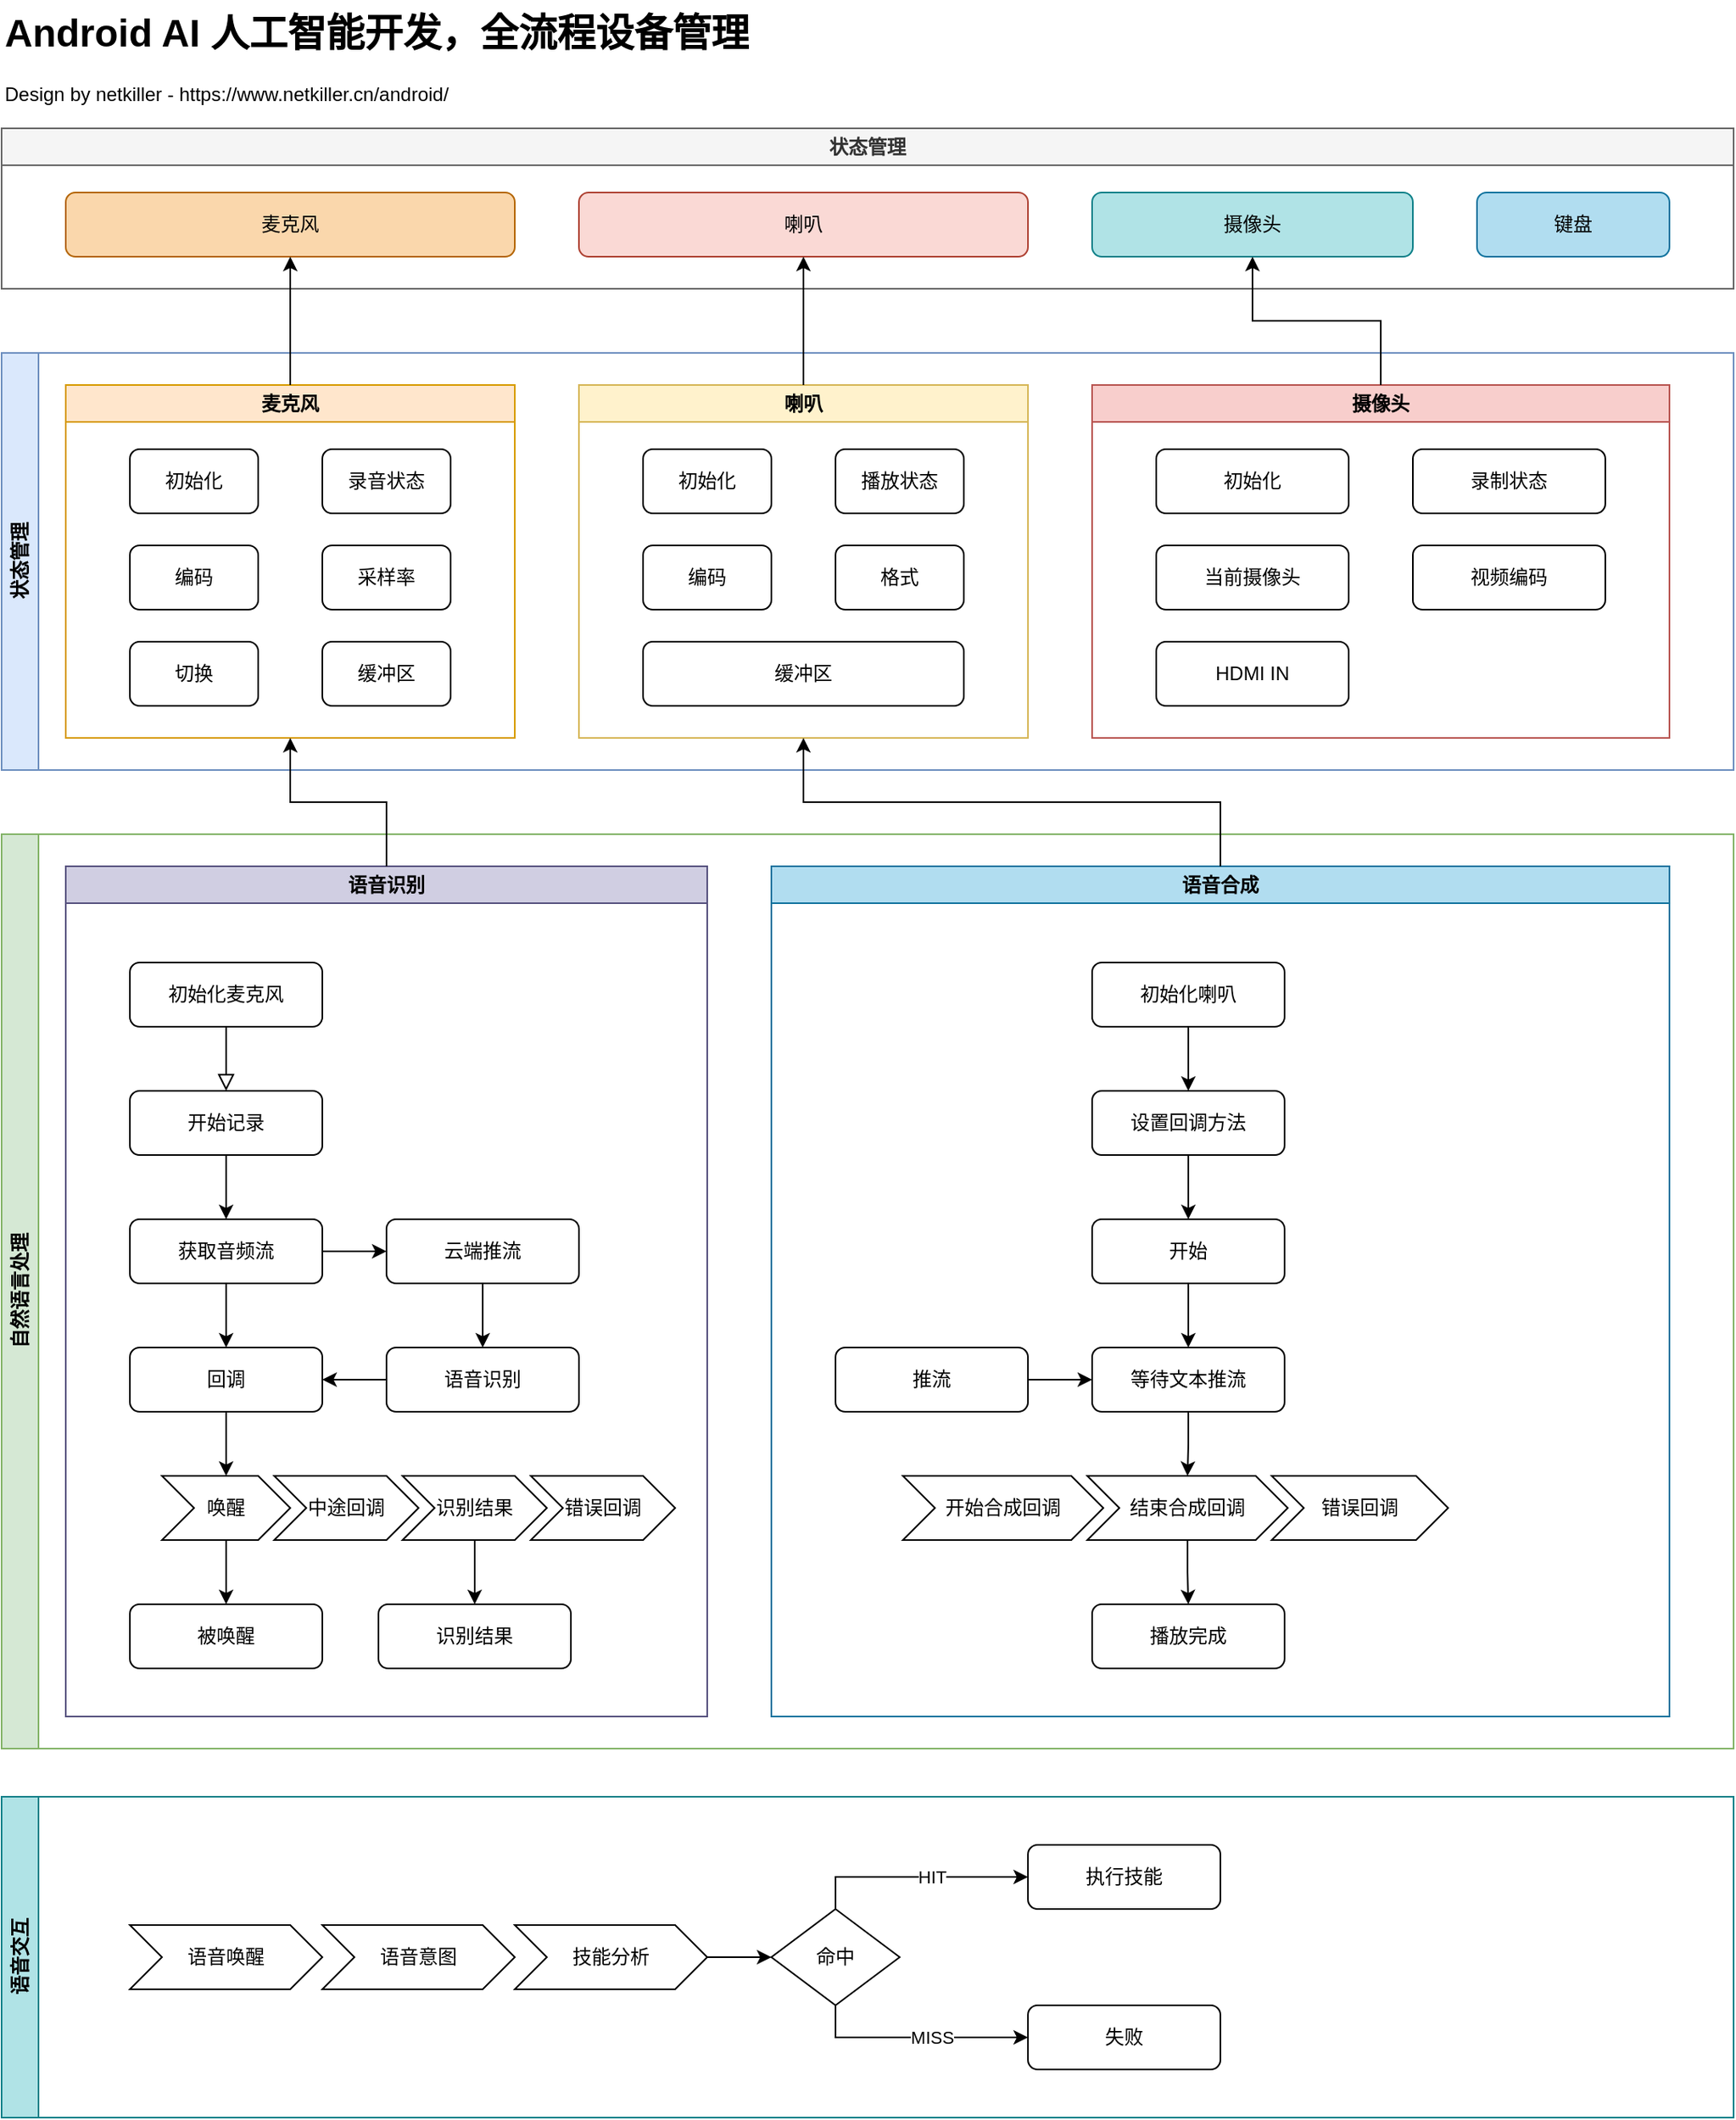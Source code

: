 <mxfile version="26.2.15" pages="3">
  <diagram id="C5RBs43oDa-KdzZeNtuy" name="设备管理">
    <mxGraphModel dx="1306" dy="873" grid="1" gridSize="10" guides="1" tooltips="1" connect="1" arrows="1" fold="1" page="1" pageScale="1" pageWidth="827" pageHeight="1169" math="0" shadow="0">
      <root>
        <mxCell id="WIyWlLk6GJQsqaUBKTNV-0" />
        <mxCell id="WIyWlLk6GJQsqaUBKTNV-1" parent="WIyWlLk6GJQsqaUBKTNV-0" />
        <mxCell id="PaXxXBXV6vepnugb2h2L-4" value="自然语言处理" style="swimlane;horizontal=0;whiteSpace=wrap;html=1;fillColor=#d5e8d4;strokeColor=#82b366;" parent="WIyWlLk6GJQsqaUBKTNV-1" vertex="1">
          <mxGeometry x="40" y="560" width="1080" height="570" as="geometry" />
        </mxCell>
        <mxCell id="PaXxXBXV6vepnugb2h2L-1" value="语音识别" style="swimlane;whiteSpace=wrap;html=1;fillColor=#d0cee2;strokeColor=#56517e;" parent="PaXxXBXV6vepnugb2h2L-4" vertex="1">
          <mxGeometry x="40" y="20" width="400" height="530" as="geometry" />
        </mxCell>
        <mxCell id="WIyWlLk6GJQsqaUBKTNV-3" value="初始化麦克风" style="rounded=1;whiteSpace=wrap;html=1;fontSize=12;glass=0;strokeWidth=1;shadow=0;" parent="PaXxXBXV6vepnugb2h2L-1" vertex="1">
          <mxGeometry x="40" y="60" width="120" height="40" as="geometry" />
        </mxCell>
        <mxCell id="wEJjmFlKhk_rzafWWBey-30" style="edgeStyle=orthogonalEdgeStyle;rounded=0;orthogonalLoop=1;jettySize=auto;html=1;" parent="PaXxXBXV6vepnugb2h2L-1" source="wEJjmFlKhk_rzafWWBey-28" target="wEJjmFlKhk_rzafWWBey-29" edge="1">
          <mxGeometry relative="1" as="geometry" />
        </mxCell>
        <mxCell id="wEJjmFlKhk_rzafWWBey-28" value="开始记录" style="rounded=1;whiteSpace=wrap;html=1;fontSize=12;glass=0;strokeWidth=1;shadow=0;" parent="PaXxXBXV6vepnugb2h2L-1" vertex="1">
          <mxGeometry x="40" y="140" width="120" height="40" as="geometry" />
        </mxCell>
        <mxCell id="WIyWlLk6GJQsqaUBKTNV-2" value="" style="rounded=0;html=1;jettySize=auto;orthogonalLoop=1;fontSize=11;endArrow=block;endFill=0;endSize=8;strokeWidth=1;shadow=0;labelBackgroundColor=none;edgeStyle=orthogonalEdgeStyle;" parent="PaXxXBXV6vepnugb2h2L-1" source="WIyWlLk6GJQsqaUBKTNV-3" target="wEJjmFlKhk_rzafWWBey-28" edge="1">
          <mxGeometry relative="1" as="geometry">
            <mxPoint x="90" y="180" as="targetPoint" />
          </mxGeometry>
        </mxCell>
        <mxCell id="wEJjmFlKhk_rzafWWBey-32" value="" style="edgeStyle=orthogonalEdgeStyle;rounded=0;orthogonalLoop=1;jettySize=auto;html=1;" parent="PaXxXBXV6vepnugb2h2L-1" source="wEJjmFlKhk_rzafWWBey-29" target="wEJjmFlKhk_rzafWWBey-31" edge="1">
          <mxGeometry relative="1" as="geometry" />
        </mxCell>
        <mxCell id="wEJjmFlKhk_rzafWWBey-36" style="edgeStyle=orthogonalEdgeStyle;rounded=0;orthogonalLoop=1;jettySize=auto;html=1;entryX=0.5;entryY=0;entryDx=0;entryDy=0;" parent="PaXxXBXV6vepnugb2h2L-1" source="wEJjmFlKhk_rzafWWBey-29" target="WIyWlLk6GJQsqaUBKTNV-7" edge="1">
          <mxGeometry relative="1" as="geometry" />
        </mxCell>
        <mxCell id="wEJjmFlKhk_rzafWWBey-29" value="获取音频流" style="rounded=1;whiteSpace=wrap;html=1;fontSize=12;glass=0;strokeWidth=1;shadow=0;" parent="PaXxXBXV6vepnugb2h2L-1" vertex="1">
          <mxGeometry x="40" y="220" width="120" height="40" as="geometry" />
        </mxCell>
        <mxCell id="wEJjmFlKhk_rzafWWBey-34" style="edgeStyle=orthogonalEdgeStyle;rounded=0;orthogonalLoop=1;jettySize=auto;html=1;" parent="PaXxXBXV6vepnugb2h2L-1" source="wEJjmFlKhk_rzafWWBey-31" target="wEJjmFlKhk_rzafWWBey-33" edge="1">
          <mxGeometry relative="1" as="geometry" />
        </mxCell>
        <mxCell id="wEJjmFlKhk_rzafWWBey-31" value="云端推流" style="rounded=1;whiteSpace=wrap;html=1;fontSize=12;glass=0;strokeWidth=1;shadow=0;" parent="PaXxXBXV6vepnugb2h2L-1" vertex="1">
          <mxGeometry x="200" y="220" width="120" height="40" as="geometry" />
        </mxCell>
        <mxCell id="wEJjmFlKhk_rzafWWBey-35" value="" style="edgeStyle=orthogonalEdgeStyle;rounded=0;orthogonalLoop=1;jettySize=auto;html=1;" parent="PaXxXBXV6vepnugb2h2L-1" source="wEJjmFlKhk_rzafWWBey-33" target="WIyWlLk6GJQsqaUBKTNV-7" edge="1">
          <mxGeometry relative="1" as="geometry" />
        </mxCell>
        <mxCell id="wEJjmFlKhk_rzafWWBey-33" value="语音识别" style="rounded=1;whiteSpace=wrap;html=1;fontSize=12;glass=0;strokeWidth=1;shadow=0;" parent="PaXxXBXV6vepnugb2h2L-1" vertex="1">
          <mxGeometry x="200" y="300" width="120" height="40" as="geometry" />
        </mxCell>
        <mxCell id="wEJjmFlKhk_rzafWWBey-41" style="edgeStyle=orthogonalEdgeStyle;rounded=0;orthogonalLoop=1;jettySize=auto;html=1;entryX=0.5;entryY=0;entryDx=0;entryDy=0;" parent="PaXxXBXV6vepnugb2h2L-1" source="WIyWlLk6GJQsqaUBKTNV-7" target="wEJjmFlKhk_rzafWWBey-37" edge="1">
          <mxGeometry relative="1" as="geometry" />
        </mxCell>
        <mxCell id="WIyWlLk6GJQsqaUBKTNV-7" value="回调" style="rounded=1;whiteSpace=wrap;html=1;fontSize=12;glass=0;strokeWidth=1;shadow=0;" parent="PaXxXBXV6vepnugb2h2L-1" vertex="1">
          <mxGeometry x="40" y="300" width="120" height="40" as="geometry" />
        </mxCell>
        <mxCell id="wEJjmFlKhk_rzafWWBey-42" value="" style="group" parent="PaXxXBXV6vepnugb2h2L-1" vertex="1" connectable="0">
          <mxGeometry x="60" y="380" width="320" height="40" as="geometry" />
        </mxCell>
        <mxCell id="wEJjmFlKhk_rzafWWBey-37" value="唤醒" style="shape=step;perimeter=stepPerimeter;whiteSpace=wrap;html=1;fixedSize=1;" parent="wEJjmFlKhk_rzafWWBey-42" vertex="1">
          <mxGeometry width="80" height="40" as="geometry" />
        </mxCell>
        <mxCell id="wEJjmFlKhk_rzafWWBey-38" value="中途回调" style="shape=step;perimeter=stepPerimeter;whiteSpace=wrap;html=1;fixedSize=1;" parent="wEJjmFlKhk_rzafWWBey-42" vertex="1">
          <mxGeometry x="70" width="90" height="40" as="geometry" />
        </mxCell>
        <mxCell id="wEJjmFlKhk_rzafWWBey-39" value="识别结果" style="shape=step;perimeter=stepPerimeter;whiteSpace=wrap;html=1;fixedSize=1;" parent="wEJjmFlKhk_rzafWWBey-42" vertex="1">
          <mxGeometry x="150" width="90" height="40" as="geometry" />
        </mxCell>
        <mxCell id="wEJjmFlKhk_rzafWWBey-40" value="错误回调" style="shape=step;perimeter=stepPerimeter;whiteSpace=wrap;html=1;fixedSize=1;" parent="wEJjmFlKhk_rzafWWBey-42" vertex="1">
          <mxGeometry x="230" width="90" height="40" as="geometry" />
        </mxCell>
        <mxCell id="wEJjmFlKhk_rzafWWBey-43" value="识别结果" style="rounded=1;whiteSpace=wrap;html=1;" parent="PaXxXBXV6vepnugb2h2L-1" vertex="1">
          <mxGeometry x="195" y="460" width="120" height="40" as="geometry" />
        </mxCell>
        <mxCell id="wEJjmFlKhk_rzafWWBey-44" value="" style="edgeStyle=orthogonalEdgeStyle;rounded=0;orthogonalLoop=1;jettySize=auto;html=1;" parent="PaXxXBXV6vepnugb2h2L-1" source="wEJjmFlKhk_rzafWWBey-39" target="wEJjmFlKhk_rzafWWBey-43" edge="1">
          <mxGeometry relative="1" as="geometry" />
        </mxCell>
        <mxCell id="wEJjmFlKhk_rzafWWBey-45" value="被唤醒" style="rounded=1;whiteSpace=wrap;html=1;" parent="PaXxXBXV6vepnugb2h2L-1" vertex="1">
          <mxGeometry x="40" y="460" width="120" height="40" as="geometry" />
        </mxCell>
        <mxCell id="wEJjmFlKhk_rzafWWBey-46" style="edgeStyle=orthogonalEdgeStyle;rounded=0;orthogonalLoop=1;jettySize=auto;html=1;" parent="PaXxXBXV6vepnugb2h2L-1" source="wEJjmFlKhk_rzafWWBey-37" target="wEJjmFlKhk_rzafWWBey-45" edge="1">
          <mxGeometry relative="1" as="geometry" />
        </mxCell>
        <mxCell id="PaXxXBXV6vepnugb2h2L-2" value="语音合成" style="swimlane;whiteSpace=wrap;html=1;fillColor=#b1ddf0;strokeColor=#10739e;" parent="PaXxXBXV6vepnugb2h2L-4" vertex="1">
          <mxGeometry x="480" y="20" width="560" height="530" as="geometry" />
        </mxCell>
        <mxCell id="wEJjmFlKhk_rzafWWBey-62" style="edgeStyle=orthogonalEdgeStyle;rounded=0;orthogonalLoop=1;jettySize=auto;html=1;" parent="PaXxXBXV6vepnugb2h2L-2" source="wEJjmFlKhk_rzafWWBey-47" target="wEJjmFlKhk_rzafWWBey-48" edge="1">
          <mxGeometry relative="1" as="geometry" />
        </mxCell>
        <mxCell id="wEJjmFlKhk_rzafWWBey-47" value="初始化喇叭" style="rounded=1;whiteSpace=wrap;html=1;" parent="PaXxXBXV6vepnugb2h2L-2" vertex="1">
          <mxGeometry x="200" y="60" width="120" height="40" as="geometry" />
        </mxCell>
        <mxCell id="wEJjmFlKhk_rzafWWBey-61" style="edgeStyle=orthogonalEdgeStyle;rounded=0;orthogonalLoop=1;jettySize=auto;html=1;entryX=0;entryY=0.5;entryDx=0;entryDy=0;" parent="PaXxXBXV6vepnugb2h2L-2" source="wEJjmFlKhk_rzafWWBey-52" target="wEJjmFlKhk_rzafWWBey-50" edge="1">
          <mxGeometry relative="1" as="geometry" />
        </mxCell>
        <mxCell id="wEJjmFlKhk_rzafWWBey-52" value="推流" style="rounded=1;whiteSpace=wrap;html=1;" parent="PaXxXBXV6vepnugb2h2L-2" vertex="1">
          <mxGeometry x="40" y="300" width="120" height="40" as="geometry" />
        </mxCell>
        <mxCell id="wEJjmFlKhk_rzafWWBey-63" style="edgeStyle=orthogonalEdgeStyle;rounded=0;orthogonalLoop=1;jettySize=auto;html=1;" parent="PaXxXBXV6vepnugb2h2L-2" source="wEJjmFlKhk_rzafWWBey-48" target="wEJjmFlKhk_rzafWWBey-51" edge="1">
          <mxGeometry relative="1" as="geometry" />
        </mxCell>
        <mxCell id="wEJjmFlKhk_rzafWWBey-48" value="设置回调方法" style="rounded=1;whiteSpace=wrap;html=1;" parent="PaXxXBXV6vepnugb2h2L-2" vertex="1">
          <mxGeometry x="200" y="140" width="120" height="40" as="geometry" />
        </mxCell>
        <mxCell id="wEJjmFlKhk_rzafWWBey-64" style="edgeStyle=orthogonalEdgeStyle;rounded=0;orthogonalLoop=1;jettySize=auto;html=1;" parent="PaXxXBXV6vepnugb2h2L-2" source="wEJjmFlKhk_rzafWWBey-51" target="wEJjmFlKhk_rzafWWBey-50" edge="1">
          <mxGeometry relative="1" as="geometry" />
        </mxCell>
        <mxCell id="wEJjmFlKhk_rzafWWBey-51" value="开始" style="rounded=1;whiteSpace=wrap;html=1;" parent="PaXxXBXV6vepnugb2h2L-2" vertex="1">
          <mxGeometry x="200" y="220" width="120" height="40" as="geometry" />
        </mxCell>
        <mxCell id="wEJjmFlKhk_rzafWWBey-65" style="edgeStyle=orthogonalEdgeStyle;rounded=0;orthogonalLoop=1;jettySize=auto;html=1;" parent="PaXxXBXV6vepnugb2h2L-2" source="wEJjmFlKhk_rzafWWBey-50" target="wEJjmFlKhk_rzafWWBey-56" edge="1">
          <mxGeometry relative="1" as="geometry" />
        </mxCell>
        <mxCell id="wEJjmFlKhk_rzafWWBey-50" value="等待文本推流" style="rounded=1;whiteSpace=wrap;html=1;" parent="PaXxXBXV6vepnugb2h2L-2" vertex="1">
          <mxGeometry x="200" y="300" width="120" height="40" as="geometry" />
        </mxCell>
        <mxCell id="wEJjmFlKhk_rzafWWBey-49" value="播放完成" style="rounded=1;whiteSpace=wrap;html=1;" parent="PaXxXBXV6vepnugb2h2L-2" vertex="1">
          <mxGeometry x="200" y="460" width="120" height="40" as="geometry" />
        </mxCell>
        <mxCell id="wEJjmFlKhk_rzafWWBey-66" style="edgeStyle=orthogonalEdgeStyle;rounded=0;orthogonalLoop=1;jettySize=auto;html=1;" parent="PaXxXBXV6vepnugb2h2L-2" source="wEJjmFlKhk_rzafWWBey-56" target="wEJjmFlKhk_rzafWWBey-49" edge="1">
          <mxGeometry relative="1" as="geometry" />
        </mxCell>
        <mxCell id="wEJjmFlKhk_rzafWWBey-67" value="" style="group" parent="PaXxXBXV6vepnugb2h2L-2" vertex="1" connectable="0">
          <mxGeometry x="82" y="380" width="340" height="40" as="geometry" />
        </mxCell>
        <mxCell id="wEJjmFlKhk_rzafWWBey-55" value="开始合成回调" style="shape=step;perimeter=stepPerimeter;whiteSpace=wrap;html=1;fixedSize=1;" parent="wEJjmFlKhk_rzafWWBey-67" vertex="1">
          <mxGeometry width="125" height="40" as="geometry" />
        </mxCell>
        <mxCell id="wEJjmFlKhk_rzafWWBey-56" value="结束合成回调" style="shape=step;perimeter=stepPerimeter;whiteSpace=wrap;html=1;fixedSize=1;" parent="wEJjmFlKhk_rzafWWBey-67" vertex="1">
          <mxGeometry x="115" width="125" height="40" as="geometry" />
        </mxCell>
        <mxCell id="wEJjmFlKhk_rzafWWBey-57" value="错误回调" style="shape=step;perimeter=stepPerimeter;whiteSpace=wrap;html=1;fixedSize=1;" parent="wEJjmFlKhk_rzafWWBey-67" vertex="1">
          <mxGeometry x="230" width="110" height="40" as="geometry" />
        </mxCell>
        <mxCell id="PaXxXBXV6vepnugb2h2L-3" value="状态管理" style="swimlane;whiteSpace=wrap;html=1;fillColor=#f5f5f5;fontColor=#333333;strokeColor=#666666;fillStyle=auto;" parent="WIyWlLk6GJQsqaUBKTNV-1" vertex="1">
          <mxGeometry x="40" y="120" width="1080" height="100" as="geometry" />
        </mxCell>
        <mxCell id="2eOtv4qnFLeK9Mq3x5hG-0" value="麦克风" style="rounded=1;whiteSpace=wrap;html=1;fillColor=#fad7ac;strokeColor=#b46504;" parent="PaXxXBXV6vepnugb2h2L-3" vertex="1">
          <mxGeometry x="40" y="40" width="280" height="40" as="geometry" />
        </mxCell>
        <mxCell id="2eOtv4qnFLeK9Mq3x5hG-1" value="喇叭" style="rounded=1;whiteSpace=wrap;html=1;fillColor=#fad9d5;strokeColor=#ae4132;" parent="PaXxXBXV6vepnugb2h2L-3" vertex="1">
          <mxGeometry x="360" y="40" width="280" height="40" as="geometry" />
        </mxCell>
        <mxCell id="wEJjmFlKhk_rzafWWBey-0" value="摄像头" style="rounded=1;whiteSpace=wrap;html=1;fillColor=#b0e3e6;strokeColor=#0e8088;" parent="PaXxXBXV6vepnugb2h2L-3" vertex="1">
          <mxGeometry x="680" y="40" width="200" height="40" as="geometry" />
        </mxCell>
        <mxCell id="wEJjmFlKhk_rzafWWBey-1" value="键盘" style="rounded=1;whiteSpace=wrap;html=1;fillColor=#b1ddf0;strokeColor=#10739e;" parent="PaXxXBXV6vepnugb2h2L-3" vertex="1">
          <mxGeometry x="920" y="40" width="120" height="40" as="geometry" />
        </mxCell>
        <mxCell id="wEJjmFlKhk_rzafWWBey-2" value="状态管理" style="swimlane;horizontal=0;whiteSpace=wrap;html=1;fillColor=#dae8fc;strokeColor=#6c8ebf;" parent="WIyWlLk6GJQsqaUBKTNV-1" vertex="1">
          <mxGeometry x="40" y="260" width="1080" height="260" as="geometry" />
        </mxCell>
        <mxCell id="PaXxXBXV6vepnugb2h2L-0" value="麦克风" style="swimlane;whiteSpace=wrap;html=1;fillColor=#ffe6cc;strokeColor=#d79b00;" parent="wEJjmFlKhk_rzafWWBey-2" vertex="1">
          <mxGeometry x="40" y="20" width="280" height="220" as="geometry" />
        </mxCell>
        <mxCell id="wEJjmFlKhk_rzafWWBey-3" value="初始化" style="rounded=1;whiteSpace=wrap;html=1;" parent="PaXxXBXV6vepnugb2h2L-0" vertex="1">
          <mxGeometry x="40" y="40" width="80" height="40" as="geometry" />
        </mxCell>
        <mxCell id="wEJjmFlKhk_rzafWWBey-4" value="录音状态" style="rounded=1;whiteSpace=wrap;html=1;" parent="PaXxXBXV6vepnugb2h2L-0" vertex="1">
          <mxGeometry x="160" y="40" width="80" height="40" as="geometry" />
        </mxCell>
        <mxCell id="wEJjmFlKhk_rzafWWBey-15" value="编码" style="rounded=1;whiteSpace=wrap;html=1;" parent="PaXxXBXV6vepnugb2h2L-0" vertex="1">
          <mxGeometry x="40" y="100" width="80" height="40" as="geometry" />
        </mxCell>
        <mxCell id="wEJjmFlKhk_rzafWWBey-16" value="采样率" style="rounded=1;whiteSpace=wrap;html=1;" parent="PaXxXBXV6vepnugb2h2L-0" vertex="1">
          <mxGeometry x="160" y="100" width="80" height="40" as="geometry" />
        </mxCell>
        <mxCell id="wEJjmFlKhk_rzafWWBey-17" value="切换" style="rounded=1;whiteSpace=wrap;html=1;" parent="PaXxXBXV6vepnugb2h2L-0" vertex="1">
          <mxGeometry x="40" y="160" width="80" height="40" as="geometry" />
        </mxCell>
        <mxCell id="wEJjmFlKhk_rzafWWBey-18" value="缓冲区" style="rounded=1;whiteSpace=wrap;html=1;" parent="PaXxXBXV6vepnugb2h2L-0" vertex="1">
          <mxGeometry x="160" y="160" width="80" height="40" as="geometry" />
        </mxCell>
        <mxCell id="wEJjmFlKhk_rzafWWBey-6" value="喇叭" style="swimlane;whiteSpace=wrap;html=1;fillColor=#fff2cc;strokeColor=#d6b656;" parent="wEJjmFlKhk_rzafWWBey-2" vertex="1">
          <mxGeometry x="360" y="20" width="280" height="220" as="geometry" />
        </mxCell>
        <mxCell id="wEJjmFlKhk_rzafWWBey-7" value="初始化" style="rounded=1;whiteSpace=wrap;html=1;" parent="wEJjmFlKhk_rzafWWBey-6" vertex="1">
          <mxGeometry x="40" y="40" width="80" height="40" as="geometry" />
        </mxCell>
        <mxCell id="wEJjmFlKhk_rzafWWBey-8" value="播放状态" style="rounded=1;whiteSpace=wrap;html=1;" parent="wEJjmFlKhk_rzafWWBey-6" vertex="1">
          <mxGeometry x="160" y="40" width="80" height="40" as="geometry" />
        </mxCell>
        <mxCell id="wEJjmFlKhk_rzafWWBey-19" value="编码" style="rounded=1;whiteSpace=wrap;html=1;" parent="wEJjmFlKhk_rzafWWBey-6" vertex="1">
          <mxGeometry x="40" y="100" width="80" height="40" as="geometry" />
        </mxCell>
        <mxCell id="wEJjmFlKhk_rzafWWBey-20" value="格式" style="rounded=1;whiteSpace=wrap;html=1;" parent="wEJjmFlKhk_rzafWWBey-6" vertex="1">
          <mxGeometry x="160" y="100" width="80" height="40" as="geometry" />
        </mxCell>
        <mxCell id="wEJjmFlKhk_rzafWWBey-21" value="缓冲区" style="rounded=1;whiteSpace=wrap;html=1;" parent="wEJjmFlKhk_rzafWWBey-6" vertex="1">
          <mxGeometry x="40" y="160" width="200" height="40" as="geometry" />
        </mxCell>
        <mxCell id="wEJjmFlKhk_rzafWWBey-9" value="摄像头" style="swimlane;whiteSpace=wrap;html=1;fillColor=#f8cecc;strokeColor=#b85450;" parent="wEJjmFlKhk_rzafWWBey-2" vertex="1">
          <mxGeometry x="680" y="20" width="360" height="220" as="geometry" />
        </mxCell>
        <mxCell id="wEJjmFlKhk_rzafWWBey-10" value="初始化" style="rounded=1;whiteSpace=wrap;html=1;" parent="wEJjmFlKhk_rzafWWBey-9" vertex="1">
          <mxGeometry x="40" y="40" width="120" height="40" as="geometry" />
        </mxCell>
        <mxCell id="wEJjmFlKhk_rzafWWBey-11" value="当前摄像头" style="rounded=1;whiteSpace=wrap;html=1;" parent="wEJjmFlKhk_rzafWWBey-9" vertex="1">
          <mxGeometry x="40" y="100" width="120" height="40" as="geometry" />
        </mxCell>
        <mxCell id="wEJjmFlKhk_rzafWWBey-12" value="录制状态" style="rounded=1;whiteSpace=wrap;html=1;" parent="wEJjmFlKhk_rzafWWBey-9" vertex="1">
          <mxGeometry x="200" y="40" width="120" height="40" as="geometry" />
        </mxCell>
        <mxCell id="wEJjmFlKhk_rzafWWBey-13" value="视频编码" style="rounded=1;whiteSpace=wrap;html=1;" parent="wEJjmFlKhk_rzafWWBey-9" vertex="1">
          <mxGeometry x="200" y="100" width="120" height="40" as="geometry" />
        </mxCell>
        <mxCell id="WIyWlLk6GJQsqaUBKTNV-11" value="HDMI IN" style="rounded=1;whiteSpace=wrap;html=1;fontSize=12;glass=0;strokeWidth=1;shadow=0;" parent="wEJjmFlKhk_rzafWWBey-9" vertex="1">
          <mxGeometry x="40" y="160" width="120" height="40" as="geometry" />
        </mxCell>
        <mxCell id="wEJjmFlKhk_rzafWWBey-22" value="&lt;h1 style=&quot;margin-top: 0px;&quot;&gt;Android AI 人工智能开发，全流程设备管理&lt;/h1&gt;&lt;p&gt;Design by netkiller - https://www.netkiller.cn/android/&lt;/p&gt;" style="text;html=1;whiteSpace=wrap;overflow=hidden;rounded=0;" parent="WIyWlLk6GJQsqaUBKTNV-1" vertex="1">
          <mxGeometry x="40" y="40" width="1080" height="80" as="geometry" />
        </mxCell>
        <mxCell id="wEJjmFlKhk_rzafWWBey-23" style="edgeStyle=orthogonalEdgeStyle;rounded=0;orthogonalLoop=1;jettySize=auto;html=1;" parent="WIyWlLk6GJQsqaUBKTNV-1" source="PaXxXBXV6vepnugb2h2L-0" target="2eOtv4qnFLeK9Mq3x5hG-0" edge="1">
          <mxGeometry relative="1" as="geometry" />
        </mxCell>
        <mxCell id="wEJjmFlKhk_rzafWWBey-24" style="edgeStyle=orthogonalEdgeStyle;rounded=0;orthogonalLoop=1;jettySize=auto;html=1;" parent="WIyWlLk6GJQsqaUBKTNV-1" source="wEJjmFlKhk_rzafWWBey-6" target="2eOtv4qnFLeK9Mq3x5hG-1" edge="1">
          <mxGeometry relative="1" as="geometry" />
        </mxCell>
        <mxCell id="wEJjmFlKhk_rzafWWBey-25" style="edgeStyle=orthogonalEdgeStyle;rounded=0;orthogonalLoop=1;jettySize=auto;html=1;" parent="WIyWlLk6GJQsqaUBKTNV-1" source="wEJjmFlKhk_rzafWWBey-9" target="wEJjmFlKhk_rzafWWBey-0" edge="1">
          <mxGeometry relative="1" as="geometry" />
        </mxCell>
        <mxCell id="wEJjmFlKhk_rzafWWBey-26" style="edgeStyle=orthogonalEdgeStyle;rounded=0;orthogonalLoop=1;jettySize=auto;html=1;" parent="WIyWlLk6GJQsqaUBKTNV-1" source="PaXxXBXV6vepnugb2h2L-1" target="PaXxXBXV6vepnugb2h2L-0" edge="1">
          <mxGeometry relative="1" as="geometry" />
        </mxCell>
        <mxCell id="wEJjmFlKhk_rzafWWBey-27" style="edgeStyle=orthogonalEdgeStyle;rounded=0;orthogonalLoop=1;jettySize=auto;html=1;" parent="WIyWlLk6GJQsqaUBKTNV-1" source="PaXxXBXV6vepnugb2h2L-2" target="wEJjmFlKhk_rzafWWBey-6" edge="1">
          <mxGeometry relative="1" as="geometry" />
        </mxCell>
        <mxCell id="wEJjmFlKhk_rzafWWBey-68" value="语音交互" style="swimlane;horizontal=0;whiteSpace=wrap;html=1;fillColor=#b0e3e6;strokeColor=#0e8088;" parent="WIyWlLk6GJQsqaUBKTNV-1" vertex="1">
          <mxGeometry x="40" y="1160" width="1080" height="200" as="geometry" />
        </mxCell>
        <mxCell id="wEJjmFlKhk_rzafWWBey-69" value="语音唤醒" style="shape=step;perimeter=stepPerimeter;whiteSpace=wrap;html=1;fixedSize=1;" parent="wEJjmFlKhk_rzafWWBey-68" vertex="1">
          <mxGeometry x="80" y="80" width="120" height="40" as="geometry" />
        </mxCell>
        <mxCell id="wEJjmFlKhk_rzafWWBey-70" value="语音意图" style="shape=step;perimeter=stepPerimeter;whiteSpace=wrap;html=1;fixedSize=1;" parent="wEJjmFlKhk_rzafWWBey-68" vertex="1">
          <mxGeometry x="200" y="80" width="120" height="40" as="geometry" />
        </mxCell>
        <mxCell id="wEJjmFlKhk_rzafWWBey-73" style="edgeStyle=orthogonalEdgeStyle;rounded=0;orthogonalLoop=1;jettySize=auto;html=1;" parent="wEJjmFlKhk_rzafWWBey-68" source="wEJjmFlKhk_rzafWWBey-71" target="wEJjmFlKhk_rzafWWBey-72" edge="1">
          <mxGeometry relative="1" as="geometry" />
        </mxCell>
        <mxCell id="wEJjmFlKhk_rzafWWBey-71" value="技能分析" style="shape=step;perimeter=stepPerimeter;whiteSpace=wrap;html=1;fixedSize=1;" parent="wEJjmFlKhk_rzafWWBey-68" vertex="1">
          <mxGeometry x="320" y="80" width="120" height="40" as="geometry" />
        </mxCell>
        <mxCell id="wEJjmFlKhk_rzafWWBey-75" value="" style="edgeStyle=orthogonalEdgeStyle;rounded=0;orthogonalLoop=1;jettySize=auto;html=1;entryX=0;entryY=0.5;entryDx=0;entryDy=0;exitX=0.5;exitY=0;exitDx=0;exitDy=0;" parent="wEJjmFlKhk_rzafWWBey-68" source="wEJjmFlKhk_rzafWWBey-72" target="wEJjmFlKhk_rzafWWBey-74" edge="1">
          <mxGeometry relative="1" as="geometry" />
        </mxCell>
        <mxCell id="wEJjmFlKhk_rzafWWBey-78" value="HIT" style="edgeLabel;html=1;align=center;verticalAlign=middle;resizable=0;points=[];" parent="wEJjmFlKhk_rzafWWBey-75" vertex="1" connectable="0">
          <mxGeometry x="0.086" y="4" relative="1" as="geometry">
            <mxPoint x="4" y="4" as="offset" />
          </mxGeometry>
        </mxCell>
        <mxCell id="wEJjmFlKhk_rzafWWBey-77" value="MISS" style="edgeStyle=orthogonalEdgeStyle;rounded=0;orthogonalLoop=1;jettySize=auto;html=1;entryX=0;entryY=0.5;entryDx=0;entryDy=0;exitX=0.5;exitY=1;exitDx=0;exitDy=0;" parent="wEJjmFlKhk_rzafWWBey-68" source="wEJjmFlKhk_rzafWWBey-72" target="wEJjmFlKhk_rzafWWBey-76" edge="1">
          <mxGeometry x="0.143" relative="1" as="geometry">
            <mxPoint as="offset" />
          </mxGeometry>
        </mxCell>
        <mxCell id="wEJjmFlKhk_rzafWWBey-72" value="命中" style="rhombus;whiteSpace=wrap;html=1;" parent="wEJjmFlKhk_rzafWWBey-68" vertex="1">
          <mxGeometry x="480" y="70" width="80" height="60" as="geometry" />
        </mxCell>
        <mxCell id="wEJjmFlKhk_rzafWWBey-74" value="执行技能" style="rounded=1;whiteSpace=wrap;html=1;" parent="wEJjmFlKhk_rzafWWBey-68" vertex="1">
          <mxGeometry x="640" y="30" width="120" height="40" as="geometry" />
        </mxCell>
        <mxCell id="wEJjmFlKhk_rzafWWBey-76" value="失败" style="rounded=1;whiteSpace=wrap;html=1;" parent="wEJjmFlKhk_rzafWWBey-68" vertex="1">
          <mxGeometry x="640" y="130" width="120" height="40" as="geometry" />
        </mxCell>
      </root>
    </mxGraphModel>
  </diagram>
  <diagram id="-YMbnC_265dIAH7a7Jr-" name="声音回采">
    <mxGraphModel dx="1306" dy="873" grid="1" gridSize="10" guides="1" tooltips="1" connect="1" arrows="1" fold="1" page="1" pageScale="1" pageWidth="827" pageHeight="1169" math="0" shadow="0">
      <root>
        <mxCell id="0" />
        <mxCell id="1" parent="0" />
        <mxCell id="jtE4v7U7eqWrBJsc5t6h-1" style="edgeStyle=orthogonalEdgeStyle;rounded=0;orthogonalLoop=1;jettySize=auto;html=1;" parent="1" source="jtE4v7U7eqWrBJsc5t6h-2" target="jtE4v7U7eqWrBJsc5t6h-12" edge="1">
          <mxGeometry relative="1" as="geometry" />
        </mxCell>
        <mxCell id="jtE4v7U7eqWrBJsc5t6h-2" value="说话人" style="shape=umlActor;verticalLabelPosition=bottom;verticalAlign=top;html=1;outlineConnect=0;fillColor=#e1d5e7;strokeColor=#9673a6;" parent="1" vertex="1">
          <mxGeometry x="40" y="240" width="30" height="60" as="geometry" />
        </mxCell>
        <mxCell id="jtE4v7U7eqWrBJsc5t6h-3" style="edgeStyle=orthogonalEdgeStyle;rounded=0;orthogonalLoop=1;jettySize=auto;html=1;" parent="1" source="jtE4v7U7eqWrBJsc5t6h-5" target="jtE4v7U7eqWrBJsc5t6h-15" edge="1">
          <mxGeometry relative="1" as="geometry" />
        </mxCell>
        <mxCell id="jtE4v7U7eqWrBJsc5t6h-4" value="说话人" style="edgeLabel;html=1;align=center;verticalAlign=middle;resizable=0;points=[];" parent="jtE4v7U7eqWrBJsc5t6h-3" vertex="1" connectable="0">
          <mxGeometry x="-0.017" relative="1" as="geometry">
            <mxPoint as="offset" />
          </mxGeometry>
        </mxCell>
        <mxCell id="jtE4v7U7eqWrBJsc5t6h-5" value="音频处理&lt;div&gt;芯片&lt;/div&gt;" style="rounded=1;whiteSpace=wrap;html=1;fillColor=#d5e8d4;strokeColor=#82b366;" parent="1" vertex="1">
          <mxGeometry x="360" y="240" width="120" height="60" as="geometry" />
        </mxCell>
        <mxCell id="jtE4v7U7eqWrBJsc5t6h-6" style="edgeStyle=orthogonalEdgeStyle;rounded=0;orthogonalLoop=1;jettySize=auto;html=1;" parent="1" source="jtE4v7U7eqWrBJsc5t6h-10" target="jtE4v7U7eqWrBJsc5t6h-5" edge="1">
          <mxGeometry relative="1" as="geometry">
            <mxPoint x="400" y="230" as="targetPoint" />
          </mxGeometry>
        </mxCell>
        <mxCell id="jtE4v7U7eqWrBJsc5t6h-7" value="去 TTS 合成语音" style="edgeLabel;html=1;align=center;verticalAlign=middle;resizable=0;points=[];" parent="jtE4v7U7eqWrBJsc5t6h-6" vertex="1" connectable="0">
          <mxGeometry x="0.659" y="-1" relative="1" as="geometry">
            <mxPoint as="offset" />
          </mxGeometry>
        </mxCell>
        <mxCell id="jtE4v7U7eqWrBJsc5t6h-8" style="edgeStyle=orthogonalEdgeStyle;rounded=0;orthogonalLoop=1;jettySize=auto;html=1;entryX=0.5;entryY=0;entryDx=0;entryDy=0;" parent="1" source="jtE4v7U7eqWrBJsc5t6h-10" target="jtE4v7U7eqWrBJsc5t6h-12" edge="1">
          <mxGeometry relative="1" as="geometry" />
        </mxCell>
        <mxCell id="jtE4v7U7eqWrBJsc5t6h-9" value="TTS 语音合成" style="edgeLabel;html=1;align=center;verticalAlign=middle;resizable=0;points=[];" parent="jtE4v7U7eqWrBJsc5t6h-8" vertex="1" connectable="0">
          <mxGeometry x="0.192" y="-2" relative="1" as="geometry">
            <mxPoint as="offset" />
          </mxGeometry>
        </mxCell>
        <mxCell id="jtE4v7U7eqWrBJsc5t6h-10" value="喇叭" style="rounded=1;whiteSpace=wrap;html=1;fillColor=#fff2cc;strokeColor=#d6b656;" parent="1" vertex="1">
          <mxGeometry x="600" y="120" width="120" height="60" as="geometry" />
        </mxCell>
        <mxCell id="jtE4v7U7eqWrBJsc5t6h-11" style="edgeStyle=orthogonalEdgeStyle;rounded=0;orthogonalLoop=1;jettySize=auto;html=1;" parent="1" source="jtE4v7U7eqWrBJsc5t6h-12" target="jtE4v7U7eqWrBJsc5t6h-5" edge="1">
          <mxGeometry relative="1" as="geometry" />
        </mxCell>
        <mxCell id="jtE4v7U7eqWrBJsc5t6h-12" value="麦克风" style="rounded=1;whiteSpace=wrap;html=1;fillColor=#dae8fc;strokeColor=#6c8ebf;" parent="1" vertex="1">
          <mxGeometry x="160" y="240" width="120" height="60" as="geometry" />
        </mxCell>
        <mxCell id="jtE4v7U7eqWrBJsc5t6h-13" style="edgeStyle=orthogonalEdgeStyle;rounded=0;orthogonalLoop=1;jettySize=auto;html=1;" parent="1" source="jtE4v7U7eqWrBJsc5t6h-15" target="jtE4v7U7eqWrBJsc5t6h-10" edge="1">
          <mxGeometry relative="1" as="geometry" />
        </mxCell>
        <mxCell id="jtE4v7U7eqWrBJsc5t6h-14" style="edgeStyle=orthogonalEdgeStyle;rounded=0;orthogonalLoop=1;jettySize=auto;html=1;" parent="1" source="jtE4v7U7eqWrBJsc5t6h-15" target="jtE4v7U7eqWrBJsc5t6h-16" edge="1">
          <mxGeometry relative="1" as="geometry" />
        </mxCell>
        <mxCell id="jtE4v7U7eqWrBJsc5t6h-15" value="Android 盒子" style="rounded=1;whiteSpace=wrap;html=1;fillColor=#ffe6cc;strokeColor=#d79b00;" parent="1" vertex="1">
          <mxGeometry x="600" y="240" width="120" height="60" as="geometry" />
        </mxCell>
        <mxCell id="jtE4v7U7eqWrBJsc5t6h-16" value="云识别" style="ellipse;shape=cloud;whiteSpace=wrap;html=1;fillColor=#f5f5f5;fontColor=#333333;strokeColor=#666666;" parent="1" vertex="1">
          <mxGeometry x="600" y="360" width="120" height="80" as="geometry" />
        </mxCell>
        <mxCell id="nkZn8lRg84EZCwa2L1bH-1" value="&lt;h1 style=&quot;margin-top: 0px;&quot;&gt;Android AI 人工智能开发，NLP 自然语言处理，声音回采消除&lt;/h1&gt;&lt;p&gt;Design by netkiller - https://www.netkiller.cn/android/&lt;/p&gt;" style="text;html=1;whiteSpace=wrap;overflow=hidden;rounded=0;" vertex="1" parent="1">
          <mxGeometry x="40" y="40" width="1080" height="80" as="geometry" />
        </mxCell>
        <mxCell id="XNPSzKChoHx9CXePAtP2-1" style="edgeStyle=orthogonalEdgeStyle;rounded=0;orthogonalLoop=1;jettySize=auto;html=1;" edge="1" parent="1" source="XNPSzKChoHx9CXePAtP2-2" target="XNPSzKChoHx9CXePAtP2-12">
          <mxGeometry relative="1" as="geometry" />
        </mxCell>
        <mxCell id="XNPSzKChoHx9CXePAtP2-2" value="说话人" style="shape=umlActor;verticalLabelPosition=bottom;verticalAlign=top;html=1;outlineConnect=0;" vertex="1" parent="1">
          <mxGeometry x="40" y="720" width="30" height="60" as="geometry" />
        </mxCell>
        <mxCell id="XNPSzKChoHx9CXePAtP2-3" style="edgeStyle=orthogonalEdgeStyle;rounded=0;orthogonalLoop=1;jettySize=auto;html=1;" edge="1" parent="1" source="XNPSzKChoHx9CXePAtP2-8" target="XNPSzKChoHx9CXePAtP2-14">
          <mxGeometry relative="1" as="geometry" />
        </mxCell>
        <mxCell id="XNPSzKChoHx9CXePAtP2-4" value="说话人" style="edgeLabel;html=1;align=center;verticalAlign=middle;resizable=0;points=[];" vertex="1" connectable="0" parent="XNPSzKChoHx9CXePAtP2-3">
          <mxGeometry x="-0.017" relative="1" as="geometry">
            <mxPoint as="offset" />
          </mxGeometry>
        </mxCell>
        <mxCell id="XNPSzKChoHx9CXePAtP2-5" style="edgeStyle=orthogonalEdgeStyle;rounded=0;orthogonalLoop=1;jettySize=auto;html=1;" edge="1" parent="1" source="XNPSzKChoHx9CXePAtP2-17" target="XNPSzKChoHx9CXePAtP2-10">
          <mxGeometry relative="1" as="geometry" />
        </mxCell>
        <mxCell id="XNPSzKChoHx9CXePAtP2-6" style="edgeStyle=orthogonalEdgeStyle;rounded=0;orthogonalLoop=1;jettySize=auto;html=1;" edge="1" parent="1" source="XNPSzKChoHx9CXePAtP2-8" target="XNPSzKChoHx9CXePAtP2-17">
          <mxGeometry relative="1" as="geometry" />
        </mxCell>
        <mxCell id="XNPSzKChoHx9CXePAtP2-7" value="声音输出" style="edgeLabel;html=1;align=center;verticalAlign=middle;resizable=0;points=[];" vertex="1" connectable="0" parent="XNPSzKChoHx9CXePAtP2-6">
          <mxGeometry x="0.018" y="-2" relative="1" as="geometry">
            <mxPoint as="offset" />
          </mxGeometry>
        </mxCell>
        <mxCell id="XNPSzKChoHx9CXePAtP2-8" value="音频处理&lt;div&gt;芯片&lt;/div&gt;" style="rounded=1;whiteSpace=wrap;html=1;fillColor=#f8cecc;strokeColor=#b85450;" vertex="1" parent="1">
          <mxGeometry x="360" y="720" width="120" height="60" as="geometry" />
        </mxCell>
        <mxCell id="XNPSzKChoHx9CXePAtP2-9" style="edgeStyle=orthogonalEdgeStyle;rounded=0;orthogonalLoop=1;jettySize=auto;html=1;entryX=0.25;entryY=0;entryDx=0;entryDy=0;exitX=0.5;exitY=1;exitDx=0;exitDy=0;" edge="1" parent="1" source="XNPSzKChoHx9CXePAtP2-10" target="XNPSzKChoHx9CXePAtP2-8">
          <mxGeometry relative="1" as="geometry" />
        </mxCell>
        <mxCell id="XNPSzKChoHx9CXePAtP2-10" value="回采" style="rounded=1;whiteSpace=wrap;html=1;" vertex="1" parent="1">
          <mxGeometry x="190" y="560" width="120" height="60" as="geometry" />
        </mxCell>
        <mxCell id="XNPSzKChoHx9CXePAtP2-11" style="edgeStyle=orthogonalEdgeStyle;rounded=0;orthogonalLoop=1;jettySize=auto;html=1;" edge="1" parent="1" source="XNPSzKChoHx9CXePAtP2-12" target="XNPSzKChoHx9CXePAtP2-8">
          <mxGeometry relative="1" as="geometry" />
        </mxCell>
        <mxCell id="XNPSzKChoHx9CXePAtP2-12" value="麦克风" style="rounded=1;whiteSpace=wrap;html=1;" vertex="1" parent="1">
          <mxGeometry x="160" y="720" width="120" height="60" as="geometry" />
        </mxCell>
        <mxCell id="XNPSzKChoHx9CXePAtP2-13" style="edgeStyle=orthogonalEdgeStyle;rounded=0;orthogonalLoop=1;jettySize=auto;html=1;" edge="1" parent="1" source="XNPSzKChoHx9CXePAtP2-14" target="XNPSzKChoHx9CXePAtP2-15">
          <mxGeometry relative="1" as="geometry" />
        </mxCell>
        <mxCell id="XNPSzKChoHx9CXePAtP2-14" value="Android 盒子" style="rounded=1;whiteSpace=wrap;html=1;" vertex="1" parent="1">
          <mxGeometry x="600" y="720" width="120" height="60" as="geometry" />
        </mxCell>
        <mxCell id="XNPSzKChoHx9CXePAtP2-15" value="云识别" style="ellipse;shape=cloud;whiteSpace=wrap;html=1;" vertex="1" parent="1">
          <mxGeometry x="600" y="840" width="120" height="80" as="geometry" />
        </mxCell>
        <mxCell id="XNPSzKChoHx9CXePAtP2-16" value="" style="edgeStyle=orthogonalEdgeStyle;rounded=0;orthogonalLoop=1;jettySize=auto;html=1;" edge="1" parent="1" source="XNPSzKChoHx9CXePAtP2-17" target="XNPSzKChoHx9CXePAtP2-18">
          <mxGeometry relative="1" as="geometry" />
        </mxCell>
        <mxCell id="XNPSzKChoHx9CXePAtP2-17" value="音频三通" style="rounded=1;whiteSpace=wrap;html=1;fillColor=#e1d5e7;strokeColor=#9673a6;" vertex="1" parent="1">
          <mxGeometry x="360" y="570" width="120" height="40" as="geometry" />
        </mxCell>
        <mxCell id="XNPSzKChoHx9CXePAtP2-18" value="喇叭输出" style="whiteSpace=wrap;html=1;rounded=1;fillColor=#ffe6cc;strokeColor=#d79b00;" vertex="1" parent="1">
          <mxGeometry x="600" y="560" width="120" height="60" as="geometry" />
        </mxCell>
      </root>
    </mxGraphModel>
  </diagram>
  <diagram id="ZONdOiexQgjLWXwX7vRu" name="第 3 页">
    <mxGraphModel dx="1306" dy="873" grid="1" gridSize="10" guides="1" tooltips="1" connect="1" arrows="1" fold="1" page="1" pageScale="1" pageWidth="827" pageHeight="1169" math="0" shadow="0">
      <root>
        <mxCell id="0" />
        <mxCell id="1" parent="0" />
        <mxCell id="W-Vz_yb2tlxf3viWGg4q-1" value="" style="shape=flexArrow;endArrow=classic;html=1;rounded=0;" edge="1" parent="1">
          <mxGeometry width="50" height="50" relative="1" as="geometry">
            <mxPoint x="40" y="360" as="sourcePoint" />
            <mxPoint x="760" y="360" as="targetPoint" />
          </mxGeometry>
        </mxCell>
        <mxCell id="W-Vz_yb2tlxf3viWGg4q-22" style="edgeStyle=orthogonalEdgeStyle;rounded=0;orthogonalLoop=1;jettySize=auto;html=1;" edge="1" parent="1" source="W-Vz_yb2tlxf3viWGg4q-2" target="W-Vz_yb2tlxf3viWGg4q-4">
          <mxGeometry relative="1" as="geometry" />
        </mxCell>
        <mxCell id="W-Vz_yb2tlxf3viWGg4q-2" value="唤醒词" style="rounded=1;whiteSpace=wrap;html=1;" vertex="1" parent="1">
          <mxGeometry x="160" y="300" width="80" height="40" as="geometry" />
        </mxCell>
        <mxCell id="W-Vz_yb2tlxf3viWGg4q-23" style="edgeStyle=orthogonalEdgeStyle;rounded=0;orthogonalLoop=1;jettySize=auto;html=1;" edge="1" parent="1" source="W-Vz_yb2tlxf3viWGg4q-4" target="W-Vz_yb2tlxf3viWGg4q-6">
          <mxGeometry relative="1" as="geometry" />
        </mxCell>
        <mxCell id="W-Vz_yb2tlxf3viWGg4q-4" value="语音识别" style="rounded=1;whiteSpace=wrap;html=1;" vertex="1" parent="1">
          <mxGeometry x="280" y="300" width="160" height="40" as="geometry" />
        </mxCell>
        <mxCell id="W-Vz_yb2tlxf3viWGg4q-24" style="edgeStyle=orthogonalEdgeStyle;rounded=0;orthogonalLoop=1;jettySize=auto;html=1;" edge="1" parent="1" source="W-Vz_yb2tlxf3viWGg4q-6" target="W-Vz_yb2tlxf3viWGg4q-18">
          <mxGeometry relative="1" as="geometry" />
        </mxCell>
        <mxCell id="W-Vz_yb2tlxf3viWGg4q-6" value="回返文字" style="rounded=1;whiteSpace=wrap;html=1;" vertex="1" parent="1">
          <mxGeometry x="480" y="300" width="120" height="40" as="geometry" />
        </mxCell>
        <mxCell id="W-Vz_yb2tlxf3viWGg4q-8" value="" style="strokeWidth=2;html=1;shape=mxgraph.flowchart.annotation_2;align=left;labelPosition=right;pointerEvents=1;" vertex="1" parent="1">
          <mxGeometry x="440" y="540" width="50" height="100" as="geometry" />
        </mxCell>
        <mxCell id="W-Vz_yb2tlxf3viWGg4q-9" value="" style="shape=curlyBracket;whiteSpace=wrap;html=1;rounded=1;labelPosition=left;verticalLabelPosition=middle;align=right;verticalAlign=middle;rotation=90;" vertex="1" parent="1">
          <mxGeometry x="350" y="190" width="20" height="160" as="geometry" />
        </mxCell>
        <mxCell id="W-Vz_yb2tlxf3viWGg4q-10" value="识别时长" style="text;html=1;align=center;verticalAlign=middle;whiteSpace=wrap;rounded=0;" vertex="1" parent="1">
          <mxGeometry x="330" y="230" width="60" height="30" as="geometry" />
        </mxCell>
        <mxCell id="W-Vz_yb2tlxf3viWGg4q-11" value="" style="shape=curlyBracket;whiteSpace=wrap;html=1;rounded=1;flipH=1;labelPosition=right;verticalLabelPosition=middle;align=left;verticalAlign=middle;rotation=90;" vertex="1" parent="1">
          <mxGeometry x="250" y="370" width="20" height="45" as="geometry" />
        </mxCell>
        <mxCell id="W-Vz_yb2tlxf3viWGg4q-12" value="缝隙时长" style="text;html=1;align=center;verticalAlign=middle;whiteSpace=wrap;rounded=0;" vertex="1" parent="1">
          <mxGeometry x="230" y="410" width="60" height="30" as="geometry" />
        </mxCell>
        <mxCell id="W-Vz_yb2tlxf3viWGg4q-13" value="" style="shape=curlyBracket;whiteSpace=wrap;html=1;rounded=1;flipH=1;labelPosition=right;verticalLabelPosition=middle;align=left;verticalAlign=middle;rotation=90;" vertex="1" parent="1">
          <mxGeometry x="450" y="370" width="20" height="45" as="geometry" />
        </mxCell>
        <mxCell id="W-Vz_yb2tlxf3viWGg4q-14" value="超时时长" style="text;html=1;align=center;verticalAlign=middle;whiteSpace=wrap;rounded=0;" vertex="1" parent="1">
          <mxGeometry x="430" y="410" width="60" height="30" as="geometry" />
        </mxCell>
        <mxCell id="W-Vz_yb2tlxf3viWGg4q-15" value="&lt;h1 style=&quot;margin-top: 0px;&quot;&gt;&lt;font&gt;问题一&lt;/font&gt;&lt;/h1&gt;&lt;pre&gt;&lt;div style=&quot;font-family: Menlo, Monaco, &amp;quot;Courier New&amp;quot;, monospace; line-height: 18px;&quot;&gt;&lt;div style=&quot;&quot;&gt;&lt;font style=&quot;color: rgb(51, 0, 26);&quot;&gt;1，唤醒后识别开始，这个时间缝隙是多少，怎么调整这个缝隙时长？&lt;/font&gt;&lt;/div&gt;&lt;div style=&quot;&quot;&gt;&lt;font style=&quot;color: rgb(51, 0, 26);&quot;&gt;2，语音识别时长是60秒？我怎么缩短到 30秒？&lt;br&gt;&lt;span style=&quot;white-space: pre;&quot;&gt;&#x9;&lt;/span&gt;我尝试 EVENT_ASR_PARTIAL_RESULT 提前返回，但是有问题，因为 ASR 还会继续识别。&lt;/font&gt;&lt;/div&gt;&lt;div style=&quot;&quot;&gt;&lt;font style=&quot;color: rgb(51, 0, 26);&quot;&gt;3. 唤醒后，不讲话，多少秒会超时？怎么调整这个时间&lt;/font&gt;&lt;/div&gt;&lt;div style=&quot;&quot;&gt;&lt;font style=&quot;color: rgb(51, 0, 26);&quot;&gt;4. 唤醒，并识别之后，停止讲话，多久返回 EVENT_ASR_RESULT，怎么调整这个值&lt;/font&gt;&lt;/div&gt;&lt;/div&gt;&lt;/pre&gt;&lt;p&gt;&lt;/p&gt;&lt;p&gt;&lt;span style=&quot;color: rgb(135, 16, 148); font-style: italic; font-family: &amp;quot;JetBrains Mono&amp;quot;, monospace; font-size: 9.8pt;&quot;&gt;&lt;br&gt;&lt;/span&gt;&lt;/p&gt;" style="text;html=1;whiteSpace=wrap;overflow=hidden;rounded=0;labelBackgroundColor=none;" vertex="1" parent="1">
          <mxGeometry x="40" y="40" width="720" height="180" as="geometry" />
        </mxCell>
        <mxCell id="W-Vz_yb2tlxf3viWGg4q-16" value="时间轴" style="text;html=1;align=center;verticalAlign=middle;whiteSpace=wrap;rounded=0;" vertex="1" parent="1">
          <mxGeometry x="760" y="350" width="60" height="30" as="geometry" />
        </mxCell>
        <mxCell id="W-Vz_yb2tlxf3viWGg4q-20" style="edgeStyle=orthogonalEdgeStyle;rounded=0;orthogonalLoop=1;jettySize=auto;html=1;entryX=0;entryY=0.5;entryDx=0;entryDy=0;" edge="1" parent="1" source="W-Vz_yb2tlxf3viWGg4q-17" target="W-Vz_yb2tlxf3viWGg4q-2">
          <mxGeometry relative="1" as="geometry" />
        </mxCell>
        <mxCell id="W-Vz_yb2tlxf3viWGg4q-17" value="开始唤醒" style="rounded=1;whiteSpace=wrap;html=1;" vertex="1" parent="1">
          <mxGeometry x="40" y="300" width="80" height="40" as="geometry" />
        </mxCell>
        <mxCell id="W-Vz_yb2tlxf3viWGg4q-19" style="edgeStyle=orthogonalEdgeStyle;rounded=0;orthogonalLoop=1;jettySize=auto;html=1;entryX=0.5;entryY=1;entryDx=0;entryDy=0;exitX=0.5;exitY=1;exitDx=0;exitDy=0;" edge="1" parent="1" source="W-Vz_yb2tlxf3viWGg4q-18" target="W-Vz_yb2tlxf3viWGg4q-17">
          <mxGeometry relative="1" as="geometry">
            <Array as="points">
              <mxPoint x="680" y="450" />
              <mxPoint x="80" y="450" />
            </Array>
          </mxGeometry>
        </mxCell>
        <mxCell id="W-Vz_yb2tlxf3viWGg4q-18" value="停止唤醒" style="rounded=1;whiteSpace=wrap;html=1;" vertex="1" parent="1">
          <mxGeometry x="640" y="300" width="80" height="40" as="geometry" />
        </mxCell>
      </root>
    </mxGraphModel>
  </diagram>
</mxfile>
